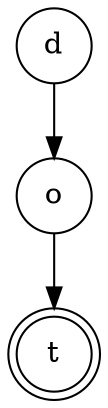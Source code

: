 digraph {   
    node [shape = doublecircle, color = black] t ;
    node [shape = circle];
    node [color= black];
    d -> o -> t;	
}